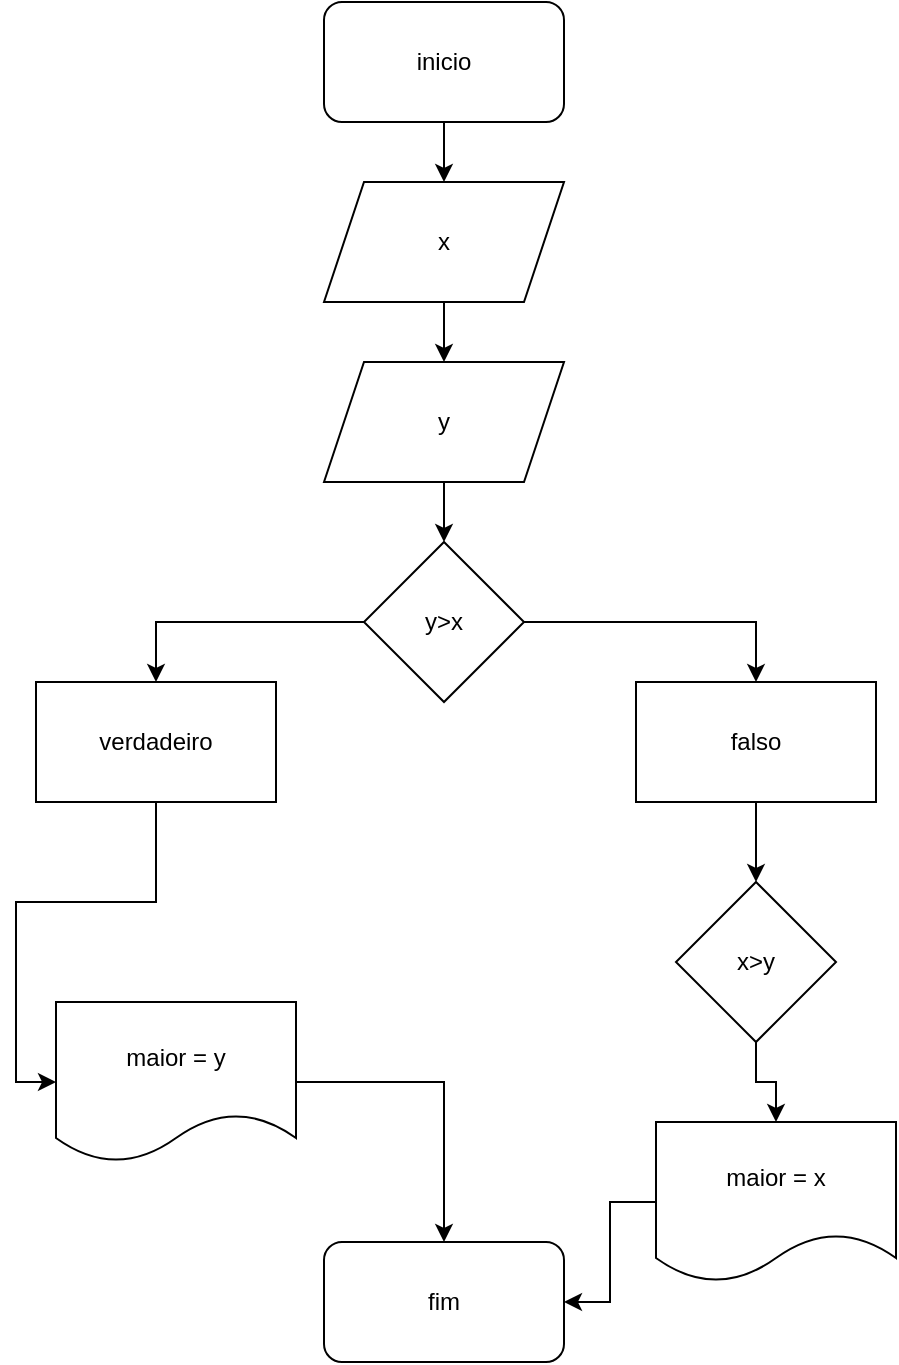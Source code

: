 <mxfile version="17.1.3" type="github">
  <diagram id="41i6ykr-8fb3hP3-e1fZ" name="Page-1">
    <mxGraphModel dx="1021" dy="567" grid="1" gridSize="10" guides="1" tooltips="1" connect="1" arrows="1" fold="1" page="1" pageScale="1" pageWidth="827" pageHeight="1169" math="0" shadow="0">
      <root>
        <mxCell id="0" />
        <mxCell id="1" parent="0" />
        <mxCell id="NmY_XiNPB2C1pSM7X4Uj-10" value="" style="edgeStyle=orthogonalEdgeStyle;rounded=0;orthogonalLoop=1;jettySize=auto;html=1;" parent="1" source="NmY_XiNPB2C1pSM7X4Uj-1" target="NmY_XiNPB2C1pSM7X4Uj-2" edge="1">
          <mxGeometry relative="1" as="geometry" />
        </mxCell>
        <mxCell id="NmY_XiNPB2C1pSM7X4Uj-1" value="inicio" style="rounded=1;whiteSpace=wrap;html=1;" parent="1" vertex="1">
          <mxGeometry x="354" y="40" width="120" height="60" as="geometry" />
        </mxCell>
        <mxCell id="4rZA8uT_l3_e-FzTYz1B-2" style="edgeStyle=orthogonalEdgeStyle;rounded=0;orthogonalLoop=1;jettySize=auto;html=1;entryX=0.5;entryY=0;entryDx=0;entryDy=0;" edge="1" parent="1" source="NmY_XiNPB2C1pSM7X4Uj-2" target="NmY_XiNPB2C1pSM7X4Uj-19">
          <mxGeometry relative="1" as="geometry" />
        </mxCell>
        <mxCell id="NmY_XiNPB2C1pSM7X4Uj-2" value="x" style="shape=parallelogram;perimeter=parallelogramPerimeter;whiteSpace=wrap;html=1;fixedSize=1;" parent="1" vertex="1">
          <mxGeometry x="354" y="130" width="120" height="60" as="geometry" />
        </mxCell>
        <mxCell id="NmY_XiNPB2C1pSM7X4Uj-18" style="edgeStyle=orthogonalEdgeStyle;rounded=0;orthogonalLoop=1;jettySize=auto;html=1;entryX=0.5;entryY=0;entryDx=0;entryDy=0;" parent="1" source="NmY_XiNPB2C1pSM7X4Uj-5" target="NmY_XiNPB2C1pSM7X4Uj-16" edge="1">
          <mxGeometry relative="1" as="geometry" />
        </mxCell>
        <mxCell id="NmY_XiNPB2C1pSM7X4Uj-5" value="maior = y" style="shape=document;whiteSpace=wrap;html=1;boundedLbl=1;" parent="1" vertex="1">
          <mxGeometry x="220" y="540" width="120" height="80" as="geometry" />
        </mxCell>
        <mxCell id="NmY_XiNPB2C1pSM7X4Uj-16" value="fim" style="rounded=1;whiteSpace=wrap;html=1;" parent="1" vertex="1">
          <mxGeometry x="354" y="660" width="120" height="60" as="geometry" />
        </mxCell>
        <mxCell id="4rZA8uT_l3_e-FzTYz1B-8" style="edgeStyle=orthogonalEdgeStyle;rounded=0;orthogonalLoop=1;jettySize=auto;html=1;entryX=0.5;entryY=0;entryDx=0;entryDy=0;" edge="1" parent="1" source="NmY_XiNPB2C1pSM7X4Uj-19" target="4rZA8uT_l3_e-FzTYz1B-7">
          <mxGeometry relative="1" as="geometry" />
        </mxCell>
        <mxCell id="NmY_XiNPB2C1pSM7X4Uj-19" value="y" style="shape=parallelogram;perimeter=parallelogramPerimeter;whiteSpace=wrap;html=1;fixedSize=1;" parent="1" vertex="1">
          <mxGeometry x="354" y="220" width="120" height="60" as="geometry" />
        </mxCell>
        <mxCell id="4rZA8uT_l3_e-FzTYz1B-18" style="edgeStyle=orthogonalEdgeStyle;rounded=0;orthogonalLoop=1;jettySize=auto;html=1;entryX=0.5;entryY=0;entryDx=0;entryDy=0;" edge="1" parent="1" source="4rZA8uT_l3_e-FzTYz1B-6" target="4rZA8uT_l3_e-FzTYz1B-17">
          <mxGeometry relative="1" as="geometry" />
        </mxCell>
        <mxCell id="4rZA8uT_l3_e-FzTYz1B-6" value="x&amp;gt;y" style="rhombus;whiteSpace=wrap;html=1;" vertex="1" parent="1">
          <mxGeometry x="530" y="480" width="80" height="80" as="geometry" />
        </mxCell>
        <mxCell id="4rZA8uT_l3_e-FzTYz1B-12" style="edgeStyle=orthogonalEdgeStyle;rounded=0;orthogonalLoop=1;jettySize=auto;html=1;entryX=0.5;entryY=0;entryDx=0;entryDy=0;" edge="1" parent="1" source="4rZA8uT_l3_e-FzTYz1B-7" target="4rZA8uT_l3_e-FzTYz1B-10">
          <mxGeometry relative="1" as="geometry" />
        </mxCell>
        <mxCell id="4rZA8uT_l3_e-FzTYz1B-14" style="edgeStyle=orthogonalEdgeStyle;rounded=0;orthogonalLoop=1;jettySize=auto;html=1;entryX=0.5;entryY=0;entryDx=0;entryDy=0;" edge="1" parent="1" source="4rZA8uT_l3_e-FzTYz1B-7" target="4rZA8uT_l3_e-FzTYz1B-11">
          <mxGeometry relative="1" as="geometry" />
        </mxCell>
        <mxCell id="4rZA8uT_l3_e-FzTYz1B-7" value="y&amp;gt;x" style="rhombus;whiteSpace=wrap;html=1;" vertex="1" parent="1">
          <mxGeometry x="374" y="310" width="80" height="80" as="geometry" />
        </mxCell>
        <mxCell id="4rZA8uT_l3_e-FzTYz1B-13" style="edgeStyle=orthogonalEdgeStyle;rounded=0;orthogonalLoop=1;jettySize=auto;html=1;entryX=0;entryY=0.5;entryDx=0;entryDy=0;" edge="1" parent="1" source="4rZA8uT_l3_e-FzTYz1B-10" target="NmY_XiNPB2C1pSM7X4Uj-5">
          <mxGeometry relative="1" as="geometry" />
        </mxCell>
        <mxCell id="4rZA8uT_l3_e-FzTYz1B-10" value="verdadeiro" style="rounded=0;whiteSpace=wrap;html=1;" vertex="1" parent="1">
          <mxGeometry x="210" y="380" width="120" height="60" as="geometry" />
        </mxCell>
        <mxCell id="4rZA8uT_l3_e-FzTYz1B-16" style="edgeStyle=orthogonalEdgeStyle;rounded=0;orthogonalLoop=1;jettySize=auto;html=1;entryX=0.5;entryY=0;entryDx=0;entryDy=0;" edge="1" parent="1" source="4rZA8uT_l3_e-FzTYz1B-11" target="4rZA8uT_l3_e-FzTYz1B-6">
          <mxGeometry relative="1" as="geometry" />
        </mxCell>
        <mxCell id="4rZA8uT_l3_e-FzTYz1B-11" value="falso" style="rounded=0;whiteSpace=wrap;html=1;" vertex="1" parent="1">
          <mxGeometry x="510" y="380" width="120" height="60" as="geometry" />
        </mxCell>
        <mxCell id="4rZA8uT_l3_e-FzTYz1B-19" style="edgeStyle=orthogonalEdgeStyle;rounded=0;orthogonalLoop=1;jettySize=auto;html=1;" edge="1" parent="1" source="4rZA8uT_l3_e-FzTYz1B-17" target="NmY_XiNPB2C1pSM7X4Uj-16">
          <mxGeometry relative="1" as="geometry" />
        </mxCell>
        <mxCell id="4rZA8uT_l3_e-FzTYz1B-17" value="maior = x" style="shape=document;whiteSpace=wrap;html=1;boundedLbl=1;" vertex="1" parent="1">
          <mxGeometry x="520" y="600" width="120" height="80" as="geometry" />
        </mxCell>
      </root>
    </mxGraphModel>
  </diagram>
</mxfile>
